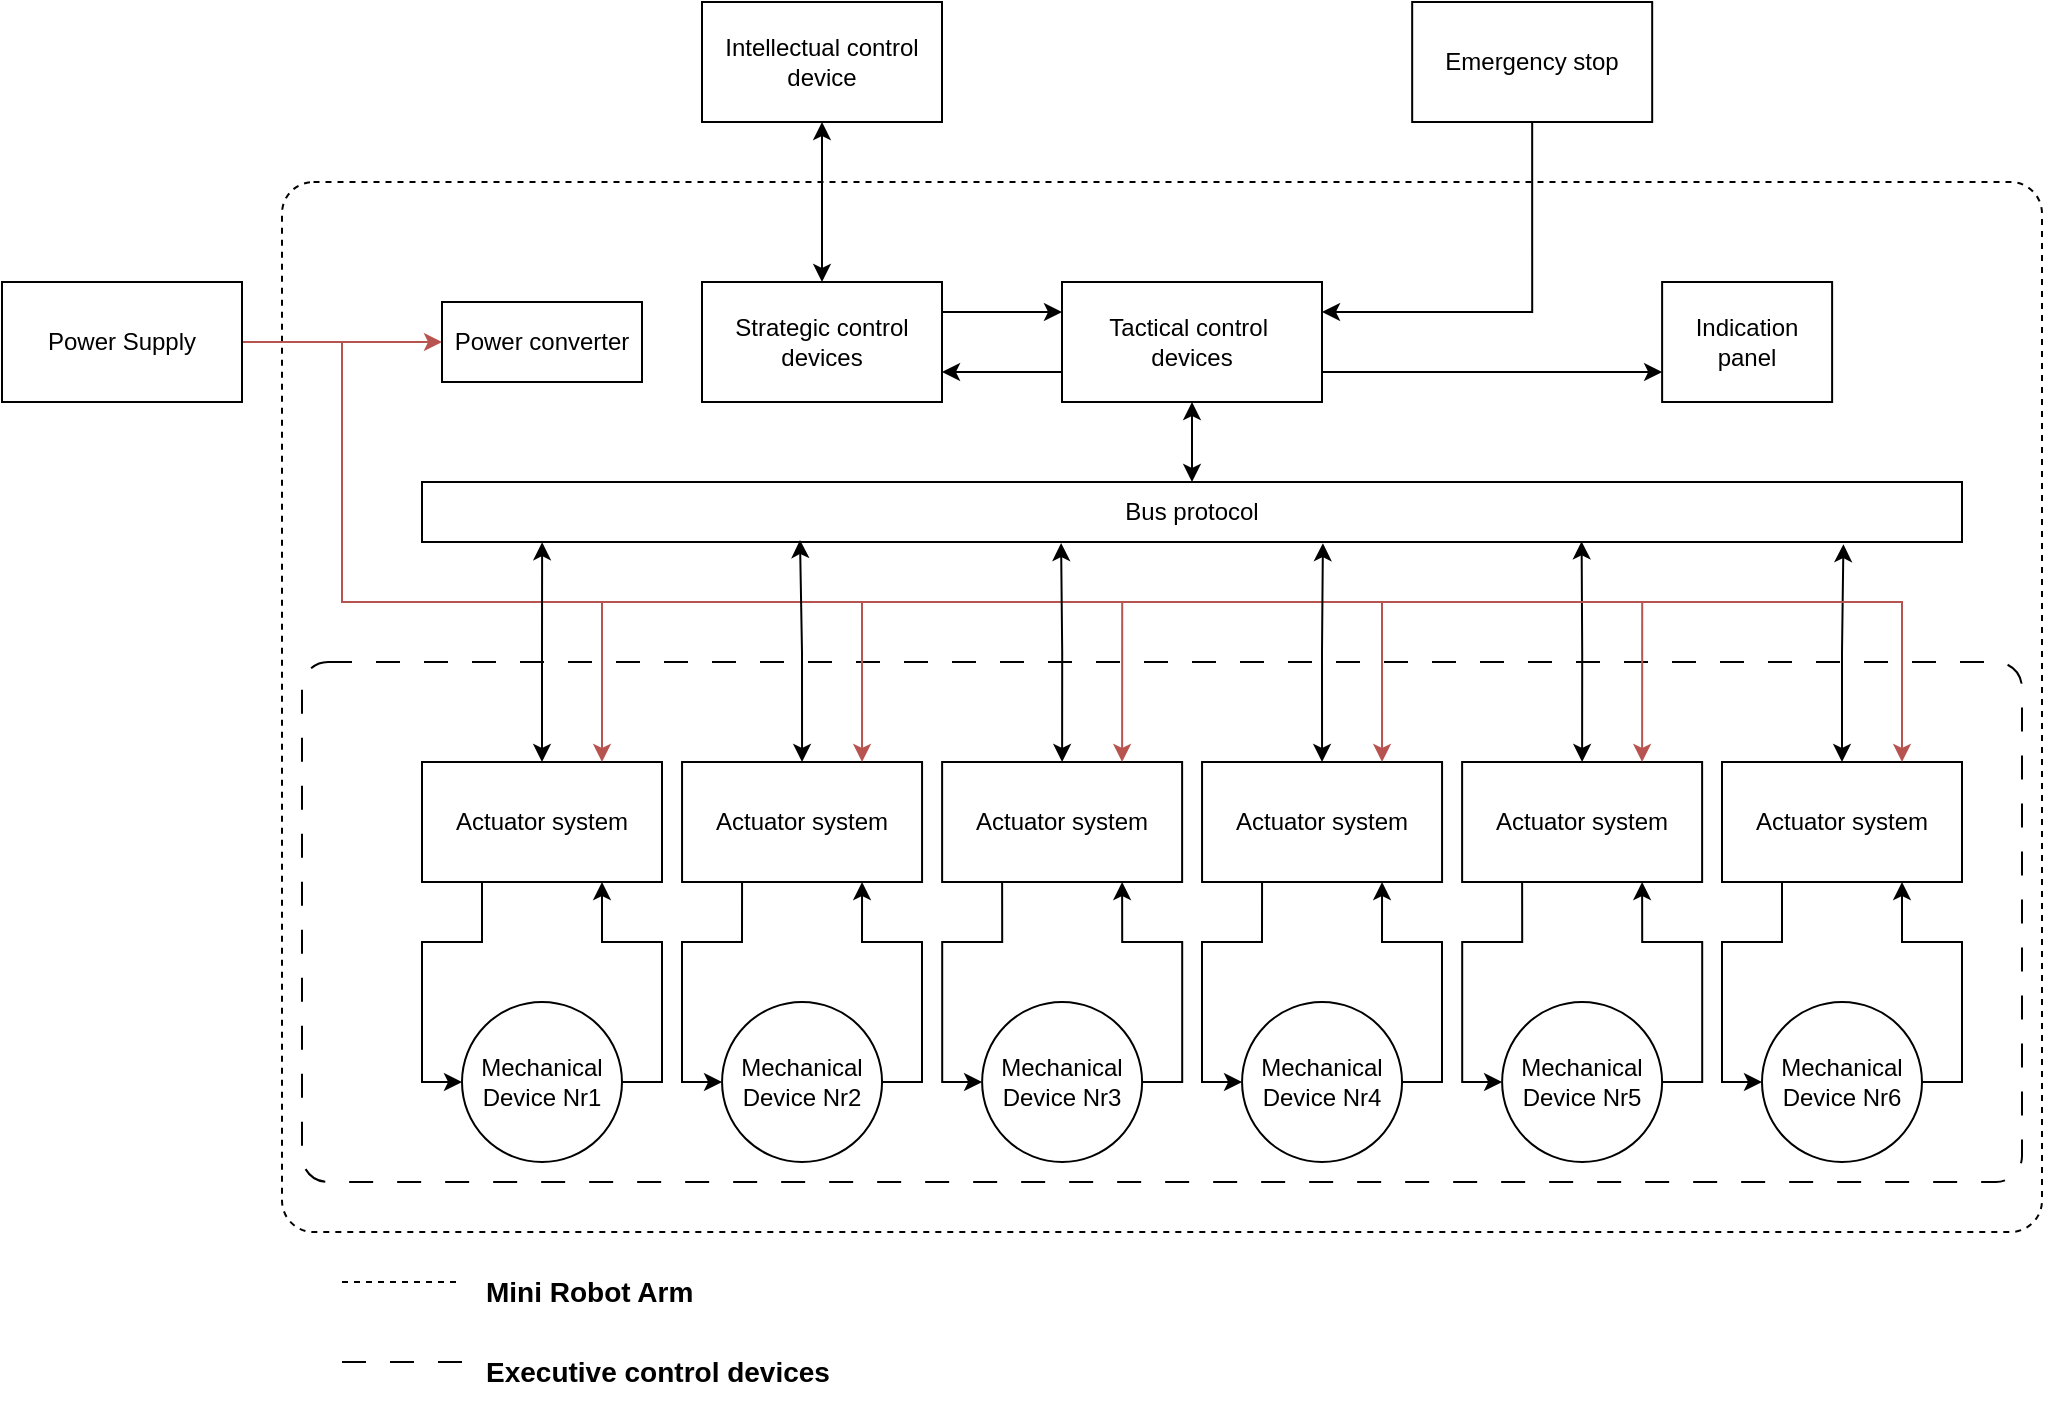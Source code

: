 <mxfile version="22.1.19" type="github">
  <diagram name="Page-1" id="clxEMwsv4-gXJVvuC8Vo">
    <mxGraphModel dx="1195" dy="635" grid="1" gridSize="10" guides="1" tooltips="1" connect="1" arrows="1" fold="1" page="1" pageScale="1" pageWidth="850" pageHeight="1100" math="0" shadow="0">
      <root>
        <mxCell id="0" />
        <mxCell id="1" parent="0" />
        <mxCell id="zjS7LISIj2NBmfZDwGwE-1" value="" style="rounded=1;whiteSpace=wrap;html=1;fillColor=none;arcSize=5;dashed=1;dashPattern=12 12;" vertex="1" parent="1">
          <mxGeometry x="480" y="350" width="860" height="260" as="geometry" />
        </mxCell>
        <mxCell id="GHb1S6WIt9s_oIQN8Uci-96" value="" style="rounded=1;whiteSpace=wrap;html=1;fillColor=none;dashed=1;glass=0;arcSize=3;" parent="1" vertex="1">
          <mxGeometry x="470" y="110" width="880" height="525" as="geometry" />
        </mxCell>
        <mxCell id="GHb1S6WIt9s_oIQN8Uci-3" style="edgeStyle=orthogonalEdgeStyle;rounded=0;orthogonalLoop=1;jettySize=auto;html=1;exitX=0;exitY=0.75;exitDx=0;exitDy=0;entryX=1;entryY=0.75;entryDx=0;entryDy=0;" parent="1" source="GHb1S6WIt9s_oIQN8Uci-4" target="GHb1S6WIt9s_oIQN8Uci-7" edge="1">
          <mxGeometry relative="1" as="geometry" />
        </mxCell>
        <mxCell id="GHb1S6WIt9s_oIQN8Uci-81" style="edgeStyle=orthogonalEdgeStyle;rounded=0;orthogonalLoop=1;jettySize=auto;html=1;exitX=0.5;exitY=1;exitDx=0;exitDy=0;startArrow=classic;startFill=1;" parent="1" source="GHb1S6WIt9s_oIQN8Uci-4" target="GHb1S6WIt9s_oIQN8Uci-66" edge="1">
          <mxGeometry relative="1" as="geometry" />
        </mxCell>
        <mxCell id="GHb1S6WIt9s_oIQN8Uci-87" style="edgeStyle=orthogonalEdgeStyle;rounded=0;orthogonalLoop=1;jettySize=auto;html=1;exitX=1;exitY=0.25;exitDx=0;exitDy=0;entryX=0.5;entryY=1;entryDx=0;entryDy=0;startArrow=classic;startFill=1;endArrow=none;endFill=0;" parent="1" source="GHb1S6WIt9s_oIQN8Uci-4" target="GHb1S6WIt9s_oIQN8Uci-82" edge="1">
          <mxGeometry relative="1" as="geometry">
            <mxPoint x="1020" y="190" as="targetPoint" />
          </mxGeometry>
        </mxCell>
        <mxCell id="zjS7LISIj2NBmfZDwGwE-7" style="edgeStyle=orthogonalEdgeStyle;rounded=0;orthogonalLoop=1;jettySize=auto;html=1;exitX=1;exitY=0.75;exitDx=0;exitDy=0;entryX=0;entryY=0.75;entryDx=0;entryDy=0;" edge="1" parent="1" source="GHb1S6WIt9s_oIQN8Uci-4" target="GHb1S6WIt9s_oIQN8Uci-5">
          <mxGeometry relative="1" as="geometry" />
        </mxCell>
        <mxCell id="GHb1S6WIt9s_oIQN8Uci-4" value="&lt;div&gt;Tactical control&amp;nbsp;&lt;/div&gt;&lt;div&gt;devices&lt;/div&gt;" style="rounded=0;whiteSpace=wrap;html=1;" parent="1" vertex="1">
          <mxGeometry x="860" y="160" width="130" height="60" as="geometry" />
        </mxCell>
        <mxCell id="GHb1S6WIt9s_oIQN8Uci-5" value="Indication panel" style="rounded=0;whiteSpace=wrap;html=1;" parent="1" vertex="1">
          <mxGeometry x="1160.06" y="160" width="85" height="60" as="geometry" />
        </mxCell>
        <mxCell id="GHb1S6WIt9s_oIQN8Uci-6" style="edgeStyle=orthogonalEdgeStyle;rounded=0;orthogonalLoop=1;jettySize=auto;html=1;exitX=1;exitY=0.25;exitDx=0;exitDy=0;entryX=0;entryY=0.25;entryDx=0;entryDy=0;" parent="1" source="GHb1S6WIt9s_oIQN8Uci-7" target="GHb1S6WIt9s_oIQN8Uci-4" edge="1">
          <mxGeometry relative="1" as="geometry" />
        </mxCell>
        <mxCell id="GHb1S6WIt9s_oIQN8Uci-7" value="Strategic control devices" style="rounded=0;whiteSpace=wrap;html=1;" parent="1" vertex="1">
          <mxGeometry x="680" y="160" width="120" height="60" as="geometry" />
        </mxCell>
        <mxCell id="GHb1S6WIt9s_oIQN8Uci-11" style="edgeStyle=orthogonalEdgeStyle;rounded=0;orthogonalLoop=1;jettySize=auto;html=1;exitX=0.25;exitY=1;exitDx=0;exitDy=0;entryX=0;entryY=0.5;entryDx=0;entryDy=0;" parent="1" source="GHb1S6WIt9s_oIQN8Uci-9" target="GHb1S6WIt9s_oIQN8Uci-10" edge="1">
          <mxGeometry relative="1" as="geometry" />
        </mxCell>
        <mxCell id="GHb1S6WIt9s_oIQN8Uci-9" value="Actuator system" style="rounded=0;whiteSpace=wrap;html=1;" parent="1" vertex="1">
          <mxGeometry x="540" y="400" width="120" height="60" as="geometry" />
        </mxCell>
        <mxCell id="GHb1S6WIt9s_oIQN8Uci-12" style="edgeStyle=orthogonalEdgeStyle;rounded=0;orthogonalLoop=1;jettySize=auto;html=1;exitX=1;exitY=0.5;exitDx=0;exitDy=0;entryX=0.75;entryY=1;entryDx=0;entryDy=0;" parent="1" source="GHb1S6WIt9s_oIQN8Uci-10" target="GHb1S6WIt9s_oIQN8Uci-9" edge="1">
          <mxGeometry relative="1" as="geometry" />
        </mxCell>
        <mxCell id="GHb1S6WIt9s_oIQN8Uci-10" value="Mechanical Device Nr1" style="ellipse;whiteSpace=wrap;html=1;aspect=fixed;" parent="1" vertex="1">
          <mxGeometry x="560" y="520" width="80" height="80" as="geometry" />
        </mxCell>
        <mxCell id="GHb1S6WIt9s_oIQN8Uci-17" style="edgeStyle=orthogonalEdgeStyle;rounded=0;orthogonalLoop=1;jettySize=auto;html=1;exitX=0.25;exitY=1;exitDx=0;exitDy=0;entryX=0;entryY=0.5;entryDx=0;entryDy=0;" parent="1" source="GHb1S6WIt9s_oIQN8Uci-18" target="GHb1S6WIt9s_oIQN8Uci-20" edge="1">
          <mxGeometry relative="1" as="geometry" />
        </mxCell>
        <mxCell id="GHb1S6WIt9s_oIQN8Uci-18" value="Actuator system" style="rounded=0;whiteSpace=wrap;html=1;" parent="1" vertex="1">
          <mxGeometry x="670.03" y="400" width="120" height="60" as="geometry" />
        </mxCell>
        <mxCell id="GHb1S6WIt9s_oIQN8Uci-19" style="edgeStyle=orthogonalEdgeStyle;rounded=0;orthogonalLoop=1;jettySize=auto;html=1;exitX=1;exitY=0.5;exitDx=0;exitDy=0;entryX=0.75;entryY=1;entryDx=0;entryDy=0;" parent="1" source="GHb1S6WIt9s_oIQN8Uci-20" target="GHb1S6WIt9s_oIQN8Uci-18" edge="1">
          <mxGeometry relative="1" as="geometry" />
        </mxCell>
        <mxCell id="GHb1S6WIt9s_oIQN8Uci-20" value="Mechanical Device Nr2" style="ellipse;whiteSpace=wrap;html=1;aspect=fixed;" parent="1" vertex="1">
          <mxGeometry x="690.03" y="520" width="80" height="80" as="geometry" />
        </mxCell>
        <mxCell id="GHb1S6WIt9s_oIQN8Uci-21" style="edgeStyle=orthogonalEdgeStyle;rounded=0;orthogonalLoop=1;jettySize=auto;html=1;exitX=0.25;exitY=1;exitDx=0;exitDy=0;entryX=0;entryY=0.5;entryDx=0;entryDy=0;" parent="1" source="GHb1S6WIt9s_oIQN8Uci-22" target="GHb1S6WIt9s_oIQN8Uci-24" edge="1">
          <mxGeometry relative="1" as="geometry" />
        </mxCell>
        <mxCell id="GHb1S6WIt9s_oIQN8Uci-22" value="Actuator system" style="rounded=0;whiteSpace=wrap;html=1;" parent="1" vertex="1">
          <mxGeometry x="800.06" y="400" width="120" height="60" as="geometry" />
        </mxCell>
        <mxCell id="GHb1S6WIt9s_oIQN8Uci-23" style="edgeStyle=orthogonalEdgeStyle;rounded=0;orthogonalLoop=1;jettySize=auto;html=1;exitX=1;exitY=0.5;exitDx=0;exitDy=0;entryX=0.75;entryY=1;entryDx=0;entryDy=0;" parent="1" source="GHb1S6WIt9s_oIQN8Uci-24" target="GHb1S6WIt9s_oIQN8Uci-22" edge="1">
          <mxGeometry relative="1" as="geometry" />
        </mxCell>
        <mxCell id="GHb1S6WIt9s_oIQN8Uci-24" value="Mechanical Device Nr3" style="ellipse;whiteSpace=wrap;html=1;aspect=fixed;" parent="1" vertex="1">
          <mxGeometry x="820.06" y="520" width="80" height="80" as="geometry" />
        </mxCell>
        <mxCell id="GHb1S6WIt9s_oIQN8Uci-46" style="edgeStyle=orthogonalEdgeStyle;rounded=0;orthogonalLoop=1;jettySize=auto;html=1;exitX=0.25;exitY=1;exitDx=0;exitDy=0;entryX=0;entryY=0.5;entryDx=0;entryDy=0;" parent="1" source="GHb1S6WIt9s_oIQN8Uci-47" target="GHb1S6WIt9s_oIQN8Uci-49" edge="1">
          <mxGeometry relative="1" as="geometry" />
        </mxCell>
        <mxCell id="GHb1S6WIt9s_oIQN8Uci-47" value="Actuator system" style="rounded=0;whiteSpace=wrap;html=1;" parent="1" vertex="1">
          <mxGeometry x="930.03" y="400" width="120" height="60" as="geometry" />
        </mxCell>
        <mxCell id="GHb1S6WIt9s_oIQN8Uci-48" style="edgeStyle=orthogonalEdgeStyle;rounded=0;orthogonalLoop=1;jettySize=auto;html=1;exitX=1;exitY=0.5;exitDx=0;exitDy=0;entryX=0.75;entryY=1;entryDx=0;entryDy=0;" parent="1" source="GHb1S6WIt9s_oIQN8Uci-49" target="GHb1S6WIt9s_oIQN8Uci-47" edge="1">
          <mxGeometry relative="1" as="geometry" />
        </mxCell>
        <mxCell id="GHb1S6WIt9s_oIQN8Uci-49" value="Mechanical Device Nr4" style="ellipse;whiteSpace=wrap;html=1;aspect=fixed;" parent="1" vertex="1">
          <mxGeometry x="950.03" y="520" width="80" height="80" as="geometry" />
        </mxCell>
        <mxCell id="GHb1S6WIt9s_oIQN8Uci-50" style="edgeStyle=orthogonalEdgeStyle;rounded=0;orthogonalLoop=1;jettySize=auto;html=1;exitX=0.25;exitY=1;exitDx=0;exitDy=0;entryX=0;entryY=0.5;entryDx=0;entryDy=0;" parent="1" source="GHb1S6WIt9s_oIQN8Uci-51" target="GHb1S6WIt9s_oIQN8Uci-53" edge="1">
          <mxGeometry relative="1" as="geometry" />
        </mxCell>
        <mxCell id="GHb1S6WIt9s_oIQN8Uci-73" style="edgeStyle=orthogonalEdgeStyle;rounded=0;orthogonalLoop=1;jettySize=auto;html=1;exitX=0.5;exitY=0;exitDx=0;exitDy=0;entryX=0.753;entryY=0.989;entryDx=0;entryDy=0;entryPerimeter=0;startArrow=classic;startFill=1;" parent="1" source="GHb1S6WIt9s_oIQN8Uci-51" target="GHb1S6WIt9s_oIQN8Uci-66" edge="1">
          <mxGeometry relative="1" as="geometry">
            <mxPoint x="1120" y="290" as="targetPoint" />
          </mxGeometry>
        </mxCell>
        <mxCell id="GHb1S6WIt9s_oIQN8Uci-51" value="Actuator system" style="rounded=0;whiteSpace=wrap;html=1;" parent="1" vertex="1">
          <mxGeometry x="1060.06" y="400" width="120" height="60" as="geometry" />
        </mxCell>
        <mxCell id="GHb1S6WIt9s_oIQN8Uci-52" style="edgeStyle=orthogonalEdgeStyle;rounded=0;orthogonalLoop=1;jettySize=auto;html=1;exitX=1;exitY=0.5;exitDx=0;exitDy=0;entryX=0.75;entryY=1;entryDx=0;entryDy=0;" parent="1" source="GHb1S6WIt9s_oIQN8Uci-53" target="GHb1S6WIt9s_oIQN8Uci-51" edge="1">
          <mxGeometry relative="1" as="geometry" />
        </mxCell>
        <mxCell id="GHb1S6WIt9s_oIQN8Uci-53" value="Mechanical Device Nr5" style="ellipse;whiteSpace=wrap;html=1;aspect=fixed;" parent="1" vertex="1">
          <mxGeometry x="1080.06" y="520" width="80" height="80" as="geometry" />
        </mxCell>
        <mxCell id="GHb1S6WIt9s_oIQN8Uci-54" style="edgeStyle=orthogonalEdgeStyle;rounded=0;orthogonalLoop=1;jettySize=auto;html=1;exitX=0.25;exitY=1;exitDx=0;exitDy=0;entryX=0;entryY=0.5;entryDx=0;entryDy=0;" parent="1" source="GHb1S6WIt9s_oIQN8Uci-55" target="GHb1S6WIt9s_oIQN8Uci-57" edge="1">
          <mxGeometry relative="1" as="geometry" />
        </mxCell>
        <mxCell id="GHb1S6WIt9s_oIQN8Uci-74" style="edgeStyle=orthogonalEdgeStyle;rounded=0;orthogonalLoop=1;jettySize=auto;html=1;exitX=0.5;exitY=0;exitDx=0;exitDy=0;entryX=0.923;entryY=1.037;entryDx=0;entryDy=0;entryPerimeter=0;startArrow=classic;startFill=1;" parent="1" source="GHb1S6WIt9s_oIQN8Uci-55" target="GHb1S6WIt9s_oIQN8Uci-66" edge="1">
          <mxGeometry relative="1" as="geometry">
            <mxPoint x="1249.577" y="375.5" as="targetPoint" />
          </mxGeometry>
        </mxCell>
        <mxCell id="GHb1S6WIt9s_oIQN8Uci-55" value="Actuator system" style="rounded=0;whiteSpace=wrap;html=1;" parent="1" vertex="1">
          <mxGeometry x="1190" y="400" width="120" height="60" as="geometry" />
        </mxCell>
        <mxCell id="GHb1S6WIt9s_oIQN8Uci-56" style="edgeStyle=orthogonalEdgeStyle;rounded=0;orthogonalLoop=1;jettySize=auto;html=1;exitX=1;exitY=0.5;exitDx=0;exitDy=0;entryX=0.75;entryY=1;entryDx=0;entryDy=0;" parent="1" source="GHb1S6WIt9s_oIQN8Uci-57" target="GHb1S6WIt9s_oIQN8Uci-55" edge="1">
          <mxGeometry relative="1" as="geometry" />
        </mxCell>
        <mxCell id="GHb1S6WIt9s_oIQN8Uci-57" value="Mechanical Device Nr6" style="ellipse;whiteSpace=wrap;html=1;aspect=fixed;" parent="1" vertex="1">
          <mxGeometry x="1210" y="520" width="80" height="80" as="geometry" />
        </mxCell>
        <mxCell id="GHb1S6WIt9s_oIQN8Uci-61" value="&amp;nbsp;" style="text;whiteSpace=wrap;html=1;" parent="1" vertex="1">
          <mxGeometry x="550" y="310" width="40" height="40" as="geometry" />
        </mxCell>
        <mxCell id="GHb1S6WIt9s_oIQN8Uci-63" style="edgeStyle=orthogonalEdgeStyle;rounded=0;orthogonalLoop=1;jettySize=auto;html=1;exitX=1;exitY=0.5;exitDx=0;exitDy=0;entryX=0;entryY=0.5;entryDx=0;entryDy=0;fillColor=#f8cecc;strokeColor=#b85450;" parent="1" source="GHb1S6WIt9s_oIQN8Uci-62" target="GHb1S6WIt9s_oIQN8Uci-65" edge="1">
          <mxGeometry relative="1" as="geometry">
            <mxPoint x="570" y="190" as="targetPoint" />
            <Array as="points">
              <mxPoint x="510" y="190" />
              <mxPoint x="510" y="190" />
            </Array>
          </mxGeometry>
        </mxCell>
        <mxCell id="GHb1S6WIt9s_oIQN8Uci-75" style="edgeStyle=orthogonalEdgeStyle;rounded=0;orthogonalLoop=1;jettySize=auto;html=1;exitX=1;exitY=0.5;exitDx=0;exitDy=0;entryX=0.75;entryY=0;entryDx=0;entryDy=0;fillColor=#f8cecc;strokeColor=#b85450;" parent="1" source="GHb1S6WIt9s_oIQN8Uci-62" target="GHb1S6WIt9s_oIQN8Uci-9" edge="1">
          <mxGeometry relative="1" as="geometry">
            <Array as="points">
              <mxPoint x="500" y="190" />
              <mxPoint x="500" y="320" />
              <mxPoint x="630" y="320" />
            </Array>
          </mxGeometry>
        </mxCell>
        <mxCell id="GHb1S6WIt9s_oIQN8Uci-76" style="edgeStyle=orthogonalEdgeStyle;rounded=0;orthogonalLoop=1;jettySize=auto;html=1;exitX=1;exitY=0.5;exitDx=0;exitDy=0;entryX=0.75;entryY=0;entryDx=0;entryDy=0;fillColor=#f8cecc;strokeColor=#b85450;" parent="1" source="GHb1S6WIt9s_oIQN8Uci-62" target="GHb1S6WIt9s_oIQN8Uci-18" edge="1">
          <mxGeometry relative="1" as="geometry">
            <Array as="points">
              <mxPoint x="500" y="190" />
              <mxPoint x="500" y="320" />
              <mxPoint x="760" y="320" />
            </Array>
          </mxGeometry>
        </mxCell>
        <mxCell id="GHb1S6WIt9s_oIQN8Uci-77" style="edgeStyle=orthogonalEdgeStyle;rounded=0;orthogonalLoop=1;jettySize=auto;html=1;exitX=1;exitY=0.5;exitDx=0;exitDy=0;entryX=0.75;entryY=0;entryDx=0;entryDy=0;fillColor=#f8cecc;strokeColor=#b85450;" parent="1" source="GHb1S6WIt9s_oIQN8Uci-62" target="GHb1S6WIt9s_oIQN8Uci-22" edge="1">
          <mxGeometry relative="1" as="geometry">
            <Array as="points">
              <mxPoint x="500" y="190" />
              <mxPoint x="500" y="320" />
              <mxPoint x="890" y="320" />
            </Array>
          </mxGeometry>
        </mxCell>
        <mxCell id="GHb1S6WIt9s_oIQN8Uci-78" style="edgeStyle=orthogonalEdgeStyle;rounded=0;orthogonalLoop=1;jettySize=auto;html=1;exitX=1;exitY=0.5;exitDx=0;exitDy=0;entryX=0.75;entryY=0;entryDx=0;entryDy=0;fillColor=#f8cecc;strokeColor=#b85450;" parent="1" source="GHb1S6WIt9s_oIQN8Uci-62" target="GHb1S6WIt9s_oIQN8Uci-47" edge="1">
          <mxGeometry relative="1" as="geometry">
            <Array as="points">
              <mxPoint x="500" y="190" />
              <mxPoint x="500" y="320" />
              <mxPoint x="1020" y="320" />
            </Array>
          </mxGeometry>
        </mxCell>
        <mxCell id="GHb1S6WIt9s_oIQN8Uci-79" style="edgeStyle=orthogonalEdgeStyle;rounded=0;orthogonalLoop=1;jettySize=auto;html=1;exitX=1;exitY=0.5;exitDx=0;exitDy=0;entryX=0.75;entryY=0;entryDx=0;entryDy=0;fillColor=#f8cecc;strokeColor=#b85450;" parent="1" source="GHb1S6WIt9s_oIQN8Uci-62" target="GHb1S6WIt9s_oIQN8Uci-51" edge="1">
          <mxGeometry relative="1" as="geometry">
            <Array as="points">
              <mxPoint x="500" y="190" />
              <mxPoint x="500" y="320" />
              <mxPoint x="1150" y="320" />
            </Array>
          </mxGeometry>
        </mxCell>
        <mxCell id="GHb1S6WIt9s_oIQN8Uci-80" style="edgeStyle=orthogonalEdgeStyle;rounded=0;orthogonalLoop=1;jettySize=auto;html=1;exitX=1;exitY=0.5;exitDx=0;exitDy=0;entryX=0.75;entryY=0;entryDx=0;entryDy=0;fillColor=#f8cecc;strokeColor=#b85450;" parent="1" source="GHb1S6WIt9s_oIQN8Uci-62" target="GHb1S6WIt9s_oIQN8Uci-55" edge="1">
          <mxGeometry relative="1" as="geometry">
            <Array as="points">
              <mxPoint x="500" y="190" />
              <mxPoint x="500" y="320" />
              <mxPoint x="1280" y="320" />
            </Array>
          </mxGeometry>
        </mxCell>
        <mxCell id="GHb1S6WIt9s_oIQN8Uci-62" value="Power Supply" style="rounded=0;whiteSpace=wrap;html=1;" parent="1" vertex="1">
          <mxGeometry x="330" y="160" width="120" height="60" as="geometry" />
        </mxCell>
        <mxCell id="GHb1S6WIt9s_oIQN8Uci-65" value="Power converter" style="rounded=0;whiteSpace=wrap;html=1;" parent="1" vertex="1">
          <mxGeometry x="550" y="170" width="100" height="40" as="geometry" />
        </mxCell>
        <mxCell id="GHb1S6WIt9s_oIQN8Uci-66" value="Bus protocol" style="rounded=0;whiteSpace=wrap;html=1;" parent="1" vertex="1">
          <mxGeometry x="540" y="260" width="770" height="30" as="geometry" />
        </mxCell>
        <mxCell id="GHb1S6WIt9s_oIQN8Uci-68" style="edgeStyle=orthogonalEdgeStyle;rounded=0;orthogonalLoop=1;jettySize=auto;html=1;exitX=0.5;exitY=0;exitDx=0;exitDy=0;entryX=0.078;entryY=1.003;entryDx=0;entryDy=0;entryPerimeter=0;startArrow=classic;startFill=1;" parent="1" source="GHb1S6WIt9s_oIQN8Uci-9" target="GHb1S6WIt9s_oIQN8Uci-66" edge="1">
          <mxGeometry relative="1" as="geometry" />
        </mxCell>
        <mxCell id="GHb1S6WIt9s_oIQN8Uci-69" style="edgeStyle=orthogonalEdgeStyle;rounded=0;orthogonalLoop=1;jettySize=auto;html=1;exitX=0.5;exitY=0;exitDx=0;exitDy=0;startArrow=classic;startFill=1;" parent="1" source="GHb1S6WIt9s_oIQN8Uci-18" edge="1">
          <mxGeometry relative="1" as="geometry">
            <mxPoint x="729" y="289" as="targetPoint" />
          </mxGeometry>
        </mxCell>
        <mxCell id="GHb1S6WIt9s_oIQN8Uci-70" style="edgeStyle=orthogonalEdgeStyle;rounded=0;orthogonalLoop=1;jettySize=auto;html=1;exitX=0.5;exitY=0;exitDx=0;exitDy=0;entryX=0.415;entryY=1.017;entryDx=0;entryDy=0;entryPerimeter=0;startArrow=classic;startFill=1;" parent="1" source="GHb1S6WIt9s_oIQN8Uci-22" target="GHb1S6WIt9s_oIQN8Uci-66" edge="1">
          <mxGeometry relative="1" as="geometry">
            <mxPoint x="860" y="376" as="targetPoint" />
          </mxGeometry>
        </mxCell>
        <mxCell id="GHb1S6WIt9s_oIQN8Uci-71" style="edgeStyle=orthogonalEdgeStyle;rounded=0;orthogonalLoop=1;jettySize=auto;html=1;exitX=0.5;exitY=0;exitDx=0;exitDy=0;entryX=0.585;entryY=1.019;entryDx=0;entryDy=0;entryPerimeter=0;startArrow=classic;startFill=1;" parent="1" source="GHb1S6WIt9s_oIQN8Uci-47" target="GHb1S6WIt9s_oIQN8Uci-66" edge="1">
          <mxGeometry relative="1" as="geometry" />
        </mxCell>
        <mxCell id="GHb1S6WIt9s_oIQN8Uci-72" value="&amp;nbsp;" style="text;whiteSpace=wrap;html=1;" parent="1" vertex="1">
          <mxGeometry x="900" y="380" width="40" height="40" as="geometry" />
        </mxCell>
        <mxCell id="GHb1S6WIt9s_oIQN8Uci-82" value="Emergency stop" style="rounded=0;whiteSpace=wrap;html=1;" parent="1" vertex="1">
          <mxGeometry x="1035.09" y="20" width="120" height="60" as="geometry" />
        </mxCell>
        <mxCell id="GHb1S6WIt9s_oIQN8Uci-103" style="edgeStyle=orthogonalEdgeStyle;rounded=0;orthogonalLoop=1;jettySize=auto;html=1;exitX=0.5;exitY=1;exitDx=0;exitDy=0;startArrow=classic;startFill=1;" parent="1" source="GHb1S6WIt9s_oIQN8Uci-102" target="GHb1S6WIt9s_oIQN8Uci-7" edge="1">
          <mxGeometry relative="1" as="geometry" />
        </mxCell>
        <mxCell id="GHb1S6WIt9s_oIQN8Uci-102" value="Intellectual control device" style="rounded=0;whiteSpace=wrap;html=1;" parent="1" vertex="1">
          <mxGeometry x="680" y="20" width="120" height="60" as="geometry" />
        </mxCell>
        <mxCell id="zjS7LISIj2NBmfZDwGwE-2" value="Executive control devices" style="text;whiteSpace=wrap;align=left;fontSize=14;fontStyle=1" vertex="1" parent="1">
          <mxGeometry x="570" y="690" width="190" height="40" as="geometry" />
        </mxCell>
        <mxCell id="zjS7LISIj2NBmfZDwGwE-3" value="Mini Robot Arm" style="text;html=1;strokeColor=none;fillColor=none;align=left;verticalAlign=middle;whiteSpace=wrap;rounded=0;fontSize=14;fontStyle=1" vertex="1" parent="1">
          <mxGeometry x="570.03" y="650" width="120" height="30" as="geometry" />
        </mxCell>
        <mxCell id="zjS7LISIj2NBmfZDwGwE-4" value="" style="endArrow=none;dashed=1;html=1;rounded=0;" edge="1" parent="1">
          <mxGeometry width="50" height="50" relative="1" as="geometry">
            <mxPoint x="500" y="660" as="sourcePoint" />
            <mxPoint x="560" y="660" as="targetPoint" />
          </mxGeometry>
        </mxCell>
        <mxCell id="zjS7LISIj2NBmfZDwGwE-5" value="" style="endArrow=none;dashed=1;html=1;rounded=0;dashPattern=12 12;" edge="1" parent="1">
          <mxGeometry width="50" height="50" relative="1" as="geometry">
            <mxPoint x="500" y="700" as="sourcePoint" />
            <mxPoint x="560" y="700" as="targetPoint" />
          </mxGeometry>
        </mxCell>
      </root>
    </mxGraphModel>
  </diagram>
</mxfile>
